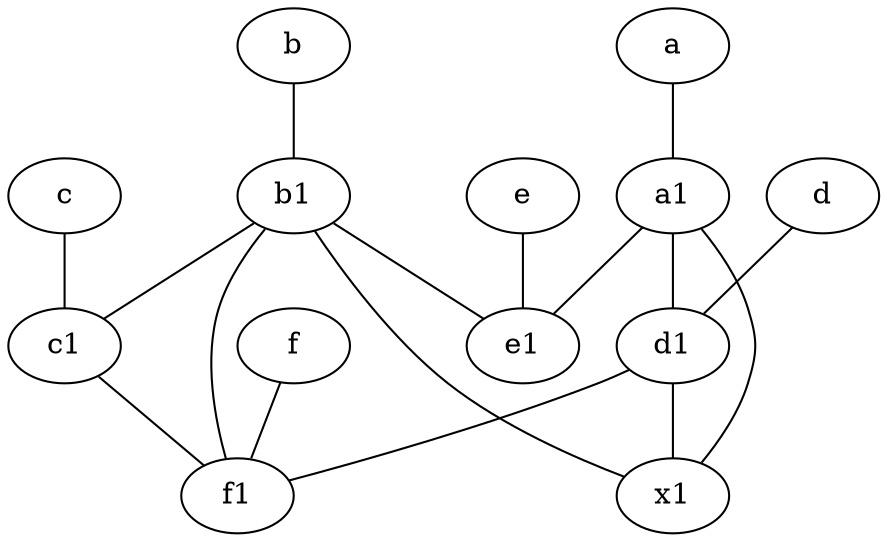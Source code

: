 graph {
	node [labelfontsize=50]
	f1 [labelfontsize=50 pos="3,8!"]
	e [labelfontsize=50 pos="7,9!"]
	d1 [labelfontsize=50 pos="3,5!"]
	x1 [labelfontsize=50]
	e1 [labelfontsize=50 pos="7,7!"]
	c [labelfontsize=50 pos="4.5,2!"]
	a [labelfontsize=50 pos="8,2!"]
	f [labelfontsize=50 pos="3,9!"]
	a1 [labelfontsize=50 pos="8,3!"]
	b [labelfontsize=50 pos="10,4!"]
	c1 [labelfontsize=50 pos="4.5,3!"]
	d [labelfontsize=50 pos="2,5!"]
	b1 [labelfontsize=50 pos="9,4!"]
	b -- b1
	b1 -- f1
	d1 -- f1
	e -- e1
	b1 -- x1
	b1 -- e1
	c -- c1
	f -- f1
	a1 -- d1
	b1 -- c1
	c1 -- f1
	a1 -- e1
	a1 -- x1
	a -- a1
	d -- d1
	d1 -- x1
}

